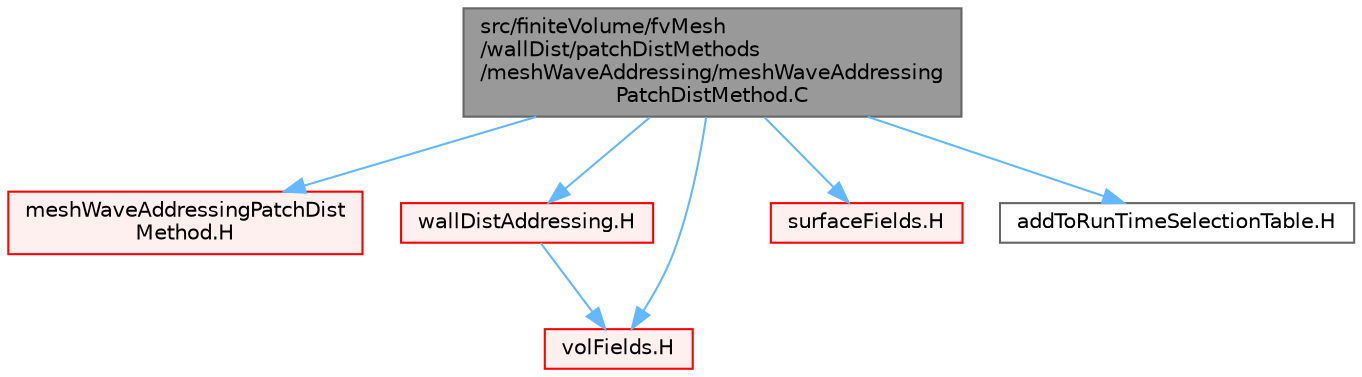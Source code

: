 digraph "src/finiteVolume/fvMesh/wallDist/patchDistMethods/meshWaveAddressing/meshWaveAddressingPatchDistMethod.C"
{
 // LATEX_PDF_SIZE
  bgcolor="transparent";
  edge [fontname=Helvetica,fontsize=10,labelfontname=Helvetica,labelfontsize=10];
  node [fontname=Helvetica,fontsize=10,shape=box,height=0.2,width=0.4];
  Node1 [id="Node000001",label="src/finiteVolume/fvMesh\l/wallDist/patchDistMethods\l/meshWaveAddressing/meshWaveAddressing\lPatchDistMethod.C",height=0.2,width=0.4,color="gray40", fillcolor="grey60", style="filled", fontcolor="black",tooltip=" "];
  Node1 -> Node2 [id="edge1_Node000001_Node000002",color="steelblue1",style="solid",tooltip=" "];
  Node2 [id="Node000002",label="meshWaveAddressingPatchDist\lMethod.H",height=0.2,width=0.4,color="red", fillcolor="#FFF0F0", style="filled",URL="$meshWaveAddressingPatchDistMethod_8H.html",tooltip=" "];
  Node1 -> Node286 [id="edge2_Node000001_Node000286",color="steelblue1",style="solid",tooltip=" "];
  Node286 [id="Node000286",label="wallDistAddressing.H",height=0.2,width=0.4,color="red", fillcolor="#FFF0F0", style="filled",URL="$wallDistAddressing_8H.html",tooltip=" "];
  Node286 -> Node296 [id="edge3_Node000286_Node000296",color="steelblue1",style="solid",tooltip=" "];
  Node296 [id="Node000296",label="volFields.H",height=0.2,width=0.4,color="red", fillcolor="#FFF0F0", style="filled",URL="$volFields_8H.html",tooltip=" "];
  Node1 -> Node296 [id="edge4_Node000001_Node000296",color="steelblue1",style="solid",tooltip=" "];
  Node1 -> Node393 [id="edge5_Node000001_Node000393",color="steelblue1",style="solid",tooltip=" "];
  Node393 [id="Node000393",label="surfaceFields.H",height=0.2,width=0.4,color="red", fillcolor="#FFF0F0", style="filled",URL="$surfaceFields_8H.html",tooltip="Foam::surfaceFields."];
  Node1 -> Node401 [id="edge6_Node000001_Node000401",color="steelblue1",style="solid",tooltip=" "];
  Node401 [id="Node000401",label="addToRunTimeSelectionTable.H",height=0.2,width=0.4,color="grey40", fillcolor="white", style="filled",URL="$addToRunTimeSelectionTable_8H.html",tooltip="Macros for easy insertion into run-time selection tables."];
}

